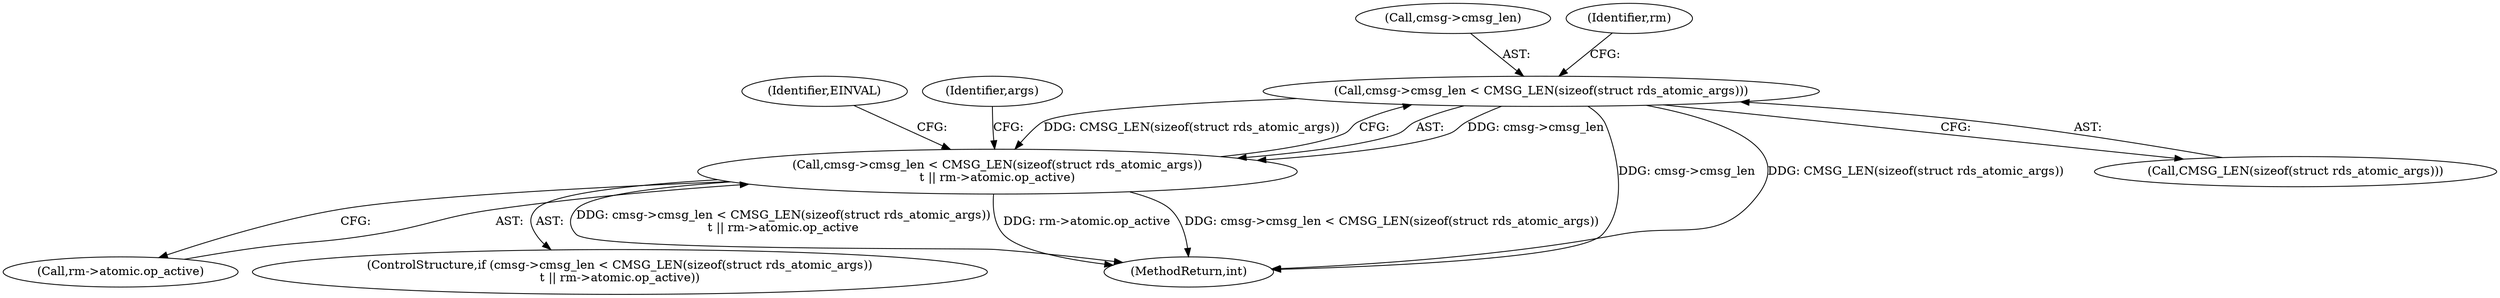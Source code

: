 digraph "0_linux_7d11f77f84b27cef452cee332f4e469503084737@pointer" {
"1000120" [label="(Call,cmsg->cmsg_len < CMSG_LEN(sizeof(struct rds_atomic_args)))"];
"1000119" [label="(Call,cmsg->cmsg_len < CMSG_LEN(sizeof(struct rds_atomic_args))\n\t || rm->atomic.op_active)"];
"1000539" [label="(MethodReturn,int)"];
"1000120" [label="(Call,cmsg->cmsg_len < CMSG_LEN(sizeof(struct rds_atomic_args)))"];
"1000124" [label="(Call,CMSG_LEN(sizeof(struct rds_atomic_args)))"];
"1000127" [label="(Call,rm->atomic.op_active)"];
"1000134" [label="(Identifier,EINVAL)"];
"1000136" [label="(Identifier,args)"];
"1000118" [label="(ControlStructure,if (cmsg->cmsg_len < CMSG_LEN(sizeof(struct rds_atomic_args))\n\t || rm->atomic.op_active))"];
"1000121" [label="(Call,cmsg->cmsg_len)"];
"1000119" [label="(Call,cmsg->cmsg_len < CMSG_LEN(sizeof(struct rds_atomic_args))\n\t || rm->atomic.op_active)"];
"1000129" [label="(Identifier,rm)"];
"1000120" -> "1000119"  [label="AST: "];
"1000120" -> "1000124"  [label="CFG: "];
"1000121" -> "1000120"  [label="AST: "];
"1000124" -> "1000120"  [label="AST: "];
"1000129" -> "1000120"  [label="CFG: "];
"1000119" -> "1000120"  [label="CFG: "];
"1000120" -> "1000539"  [label="DDG: cmsg->cmsg_len"];
"1000120" -> "1000539"  [label="DDG: CMSG_LEN(sizeof(struct rds_atomic_args))"];
"1000120" -> "1000119"  [label="DDG: cmsg->cmsg_len"];
"1000120" -> "1000119"  [label="DDG: CMSG_LEN(sizeof(struct rds_atomic_args))"];
"1000119" -> "1000118"  [label="AST: "];
"1000119" -> "1000127"  [label="CFG: "];
"1000127" -> "1000119"  [label="AST: "];
"1000134" -> "1000119"  [label="CFG: "];
"1000136" -> "1000119"  [label="CFG: "];
"1000119" -> "1000539"  [label="DDG: rm->atomic.op_active"];
"1000119" -> "1000539"  [label="DDG: cmsg->cmsg_len < CMSG_LEN(sizeof(struct rds_atomic_args))"];
"1000119" -> "1000539"  [label="DDG: cmsg->cmsg_len < CMSG_LEN(sizeof(struct rds_atomic_args))\n\t || rm->atomic.op_active"];
}
